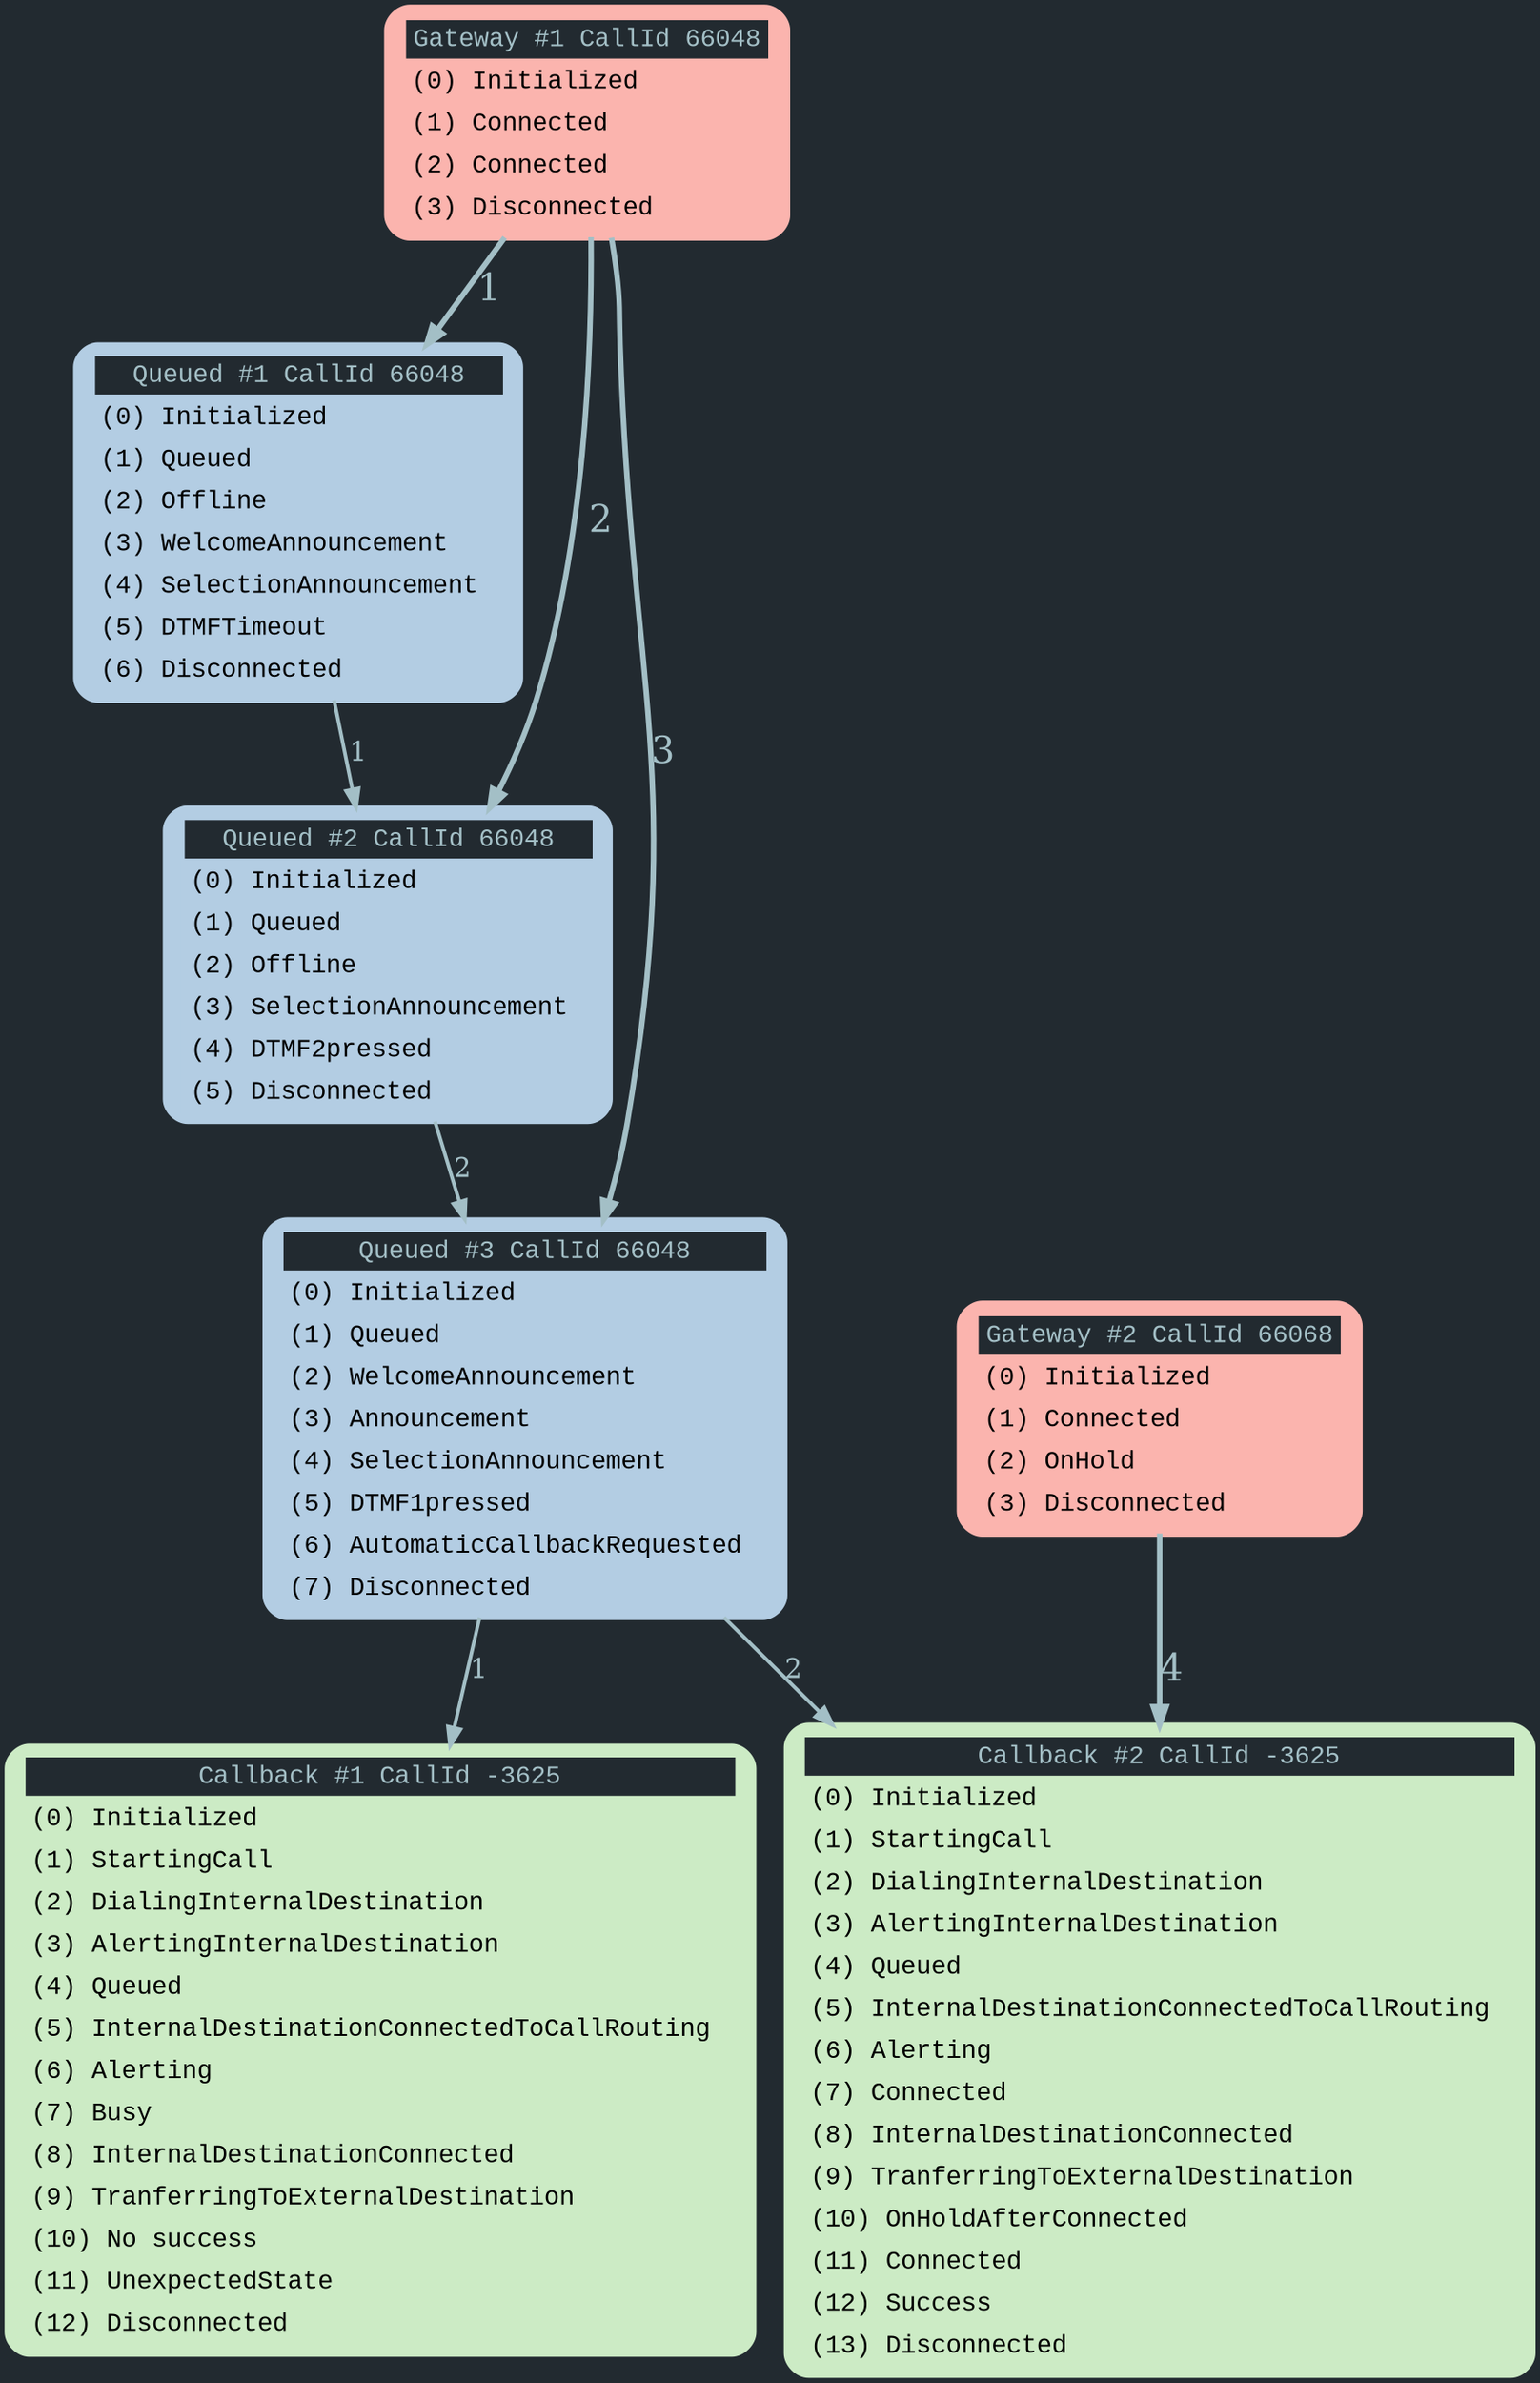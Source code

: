 digraph g {
  edge [color="#A3BFC6"]
  graph [bgcolor="#222A30" color="#A3BFC6" fontsize=30 labelloc="t" splines=true overlap=false rankdir = "TB"];
  ratio = auto;

  "Gateway1" [ style = "filled, bold" color="#fbb4ae" penwidth = 4 fillcolor = "#fbb4ae" fontname = "Courier New" shape = "Mrecord" label =<<table border="0" cellborder="0" cellpadding="3" bgcolor="#fbb4ae"><tr><td bgcolor="#222A30" align="center" colspan="2"><font color="#A3BFC6">Gateway #1 CallId 66048</font></td></tr><tr><td align="left" port="r0">&#40;0&#41; Initialized </td></tr><tr><td align="left" port="r1">&#40;1&#41; Connected </td></tr><tr><td align="left" port="r1">&#40;2&#41; Connected </td></tr><tr><td align="left" port="r2">&#40;3&#41; Disconnected </td></tr></table>> ];

  "Gateway2" [ style = "filled, bold" color="#fbb4ae" penwidth = 4 fillcolor = "#fbb4ae" fontname = "Courier New" shape = "Mrecord" label =<<table border="0" cellborder="0" cellpadding="3" bgcolor="#fbb4ae"><tr><td bgcolor="#222A30" align="center" colspan="2"><font color="#A3BFC6">Gateway #2 CallId 66068</font></td></tr><tr><td align="left" port="r0">&#40;0&#41; Initialized </td></tr><tr><td align="left" port="r1">&#40;1&#41; Connected </td></tr><tr><td align="left" port="r2">&#40;2&#41; OnHold </td></tr><tr><td align="left" port="r2">&#40;3&#41; Disconnected </td></tr></table>> ];

  "Queued1" [ style = "filled, bold" color="#b3cde3" penwidth = 3 fillcolor = "#b3cde3" fontname = "Courier New" shape = "Mrecord" label =<<table border="0" cellborder="0" cellpadding="3" bgcolor="#b3cde3"><tr><td bgcolor="#222A30" align="center" colspan="2"><font color="#A3BFC6">Queued #1 CallId 66048</font></td></tr><tr><td align="left" port="r0">&#40;0&#41; Initialized </td></tr><tr><td align="left" port="r1">&#40;1&#41; Queued </td></tr><tr><td align="left" port="r2">&#40;2&#41; Offline </td></tr><tr><td align="left" port="r2">&#40;3&#41; WelcomeAnnouncement </td></tr><tr><td align="left" port="r2">&#40;4&#41; SelectionAnnouncement </td></tr><tr><td align="left" port="r2">&#40;5&#41; DTMFTimeout </td></tr><tr><td align="left" port="r2">&#40;6&#41; Disconnected </td></tr></table>> ];

  "Queued2" [ style = "filled, bold" color="#b3cde3" penwidth = 3 fillcolor = "#b3cde3" fontname = "Courier New" shape = "Mrecord" label =<<table border="0" cellborder="0" cellpadding="3" bgcolor="#b3cde3"><tr><td bgcolor="#222A30" align="center" colspan="2"><font color="#A3BFC6">Queued #2 CallId 66048</font></td></tr><tr><td align="left" port="r0">&#40;0&#41; Initialized </td></tr><tr><td align="left" port="r1">&#40;1&#41; Queued </td></tr><tr><td align="left" port="r2">&#40;2&#41; Offline </td></tr><tr><td align="left" port="r2">&#40;3&#41; SelectionAnnouncement </td></tr><tr><td align="left" port="r2">&#40;4&#41; DTMF2pressed </td></tr><tr><td align="left" port="r2">&#40;5&#41; Disconnected </td></tr></table>> ];

  "Queued3" [ style = "filled, bold" color="#b3cde3" penwidth = 3 fillcolor = "#b3cde3" fontname = "Courier New" shape = "Mrecord" label =<<table border="0" cellborder="0" cellpadding="3" bgcolor="#b3cde3"><tr><td bgcolor="#222A30" align="center" colspan="2"><font color="#A3BFC6">Queued #3 CallId 66048</font></td></tr><tr><td align="left" port="r0">&#40;0&#41; Initialized </td></tr><tr><td align="left" port="r1">&#40;1&#41; Queued </td></tr><tr><td align="left" port="r2">&#40;2&#41; WelcomeAnnouncement </td></tr><tr><td align="left" port="r2">&#40;3&#41; Announcement </td></tr><tr><td align="left" port="r2">&#40;4&#41; SelectionAnnouncement </td></tr><tr><td align="left" port="r2">&#40;5&#41; DTMF1pressed </td></tr><tr><td align="left" port="r2">&#40;6&#41; AutomaticCallbackRequested </td></tr><tr><td align="left" port="r2">&#40;7&#41; Disconnected </td></tr></table>> ];

  "Callback1" [ style = "filled, bold" color="#ccebc5" penwidth = 3 fillcolor = "#ccebc5" fontname = "Courier New" shape = "Mrecord" label =<<table border="0" cellborder="0" cellpadding="3" bgcolor="#ccebc5"><tr><td bgcolor="#222A30" align="center" colspan="2"><font color="#A3BFC6">Callback #1 CallId -3625</font></td></tr><tr><td align="left" port="r0">&#40;0&#41; Initialized </td></tr><tr><td align="left" port="r1">&#40;1&#41; StartingCall </td></tr><tr><td align="left" port="r2">&#40;2&#41; DialingInternalDestination </td></tr><tr><td align="left" port="r2">&#40;3&#41; AlertingInternalDestination </td></tr><tr><td align="left" port="r2">&#40;4&#41; Queued </td></tr><tr><td align="left" port="r2">&#40;5&#41; InternalDestinationConnectedToCallRouting </td></tr><tr><td align="left" port="r2">&#40;6&#41; Alerting </td></tr><tr><td align="left" port="r2">&#40;7&#41; Busy </td></tr><tr><td align="left" port="r2">&#40;8&#41; InternalDestinationConnected </td></tr><tr><td align="left" port="r2">&#40;9&#41; TranferringToExternalDestination </td></tr><tr><td align="left" port="r2">&#40;10&#41; No success </td></tr><tr><td align="left" port="r2">&#40;11&#41; UnexpectedState </td></tr><tr><td align="left" port="r2">&#40;12&#41; Disconnected </td></tr></table>> ];

  "Callback2" [ style = "filled, bold" color="#ccebc5" penwidth = 3 fillcolor = "#ccebc5" fontname = "Courier New" shape = "Mrecord" label =<<table border="0" cellborder="0" cellpadding="3" bgcolor="#ccebc5"><tr><td bgcolor="#222A30" align="center" colspan="2"><font color="#A3BFC6">Callback #2 CallId -3625</font></td></tr><tr><td align="left" port="r0">&#40;0&#41; Initialized </td></tr><tr><td align="left" port="r1">&#40;1&#41; StartingCall </td></tr><tr><td align="left" port="r2">&#40;2&#41; DialingInternalDestination </td></tr><tr><td align="left" port="r2">&#40;3&#41; AlertingInternalDestination </td></tr><tr><td align="left" port="r2">&#40;4&#41; Queued </td></tr><tr><td align="left" port="r2">&#40;5&#41; InternalDestinationConnectedToCallRouting </td></tr><tr><td align="left" port="r2">&#40;6&#41; Alerting </td></tr><tr><td align="left" port="r2">&#40;7&#41; Connected </td></tr><tr><td align="left" port="r2">&#40;8&#41; InternalDestinationConnected </td></tr><tr><td align="left" port="r2">&#40;9&#41; TranferringToExternalDestination </td></tr><tr><td align="left" port="r2">&#40;10&#41; OnHoldAfterConnected </td></tr><tr><td align="left" port="r2">&#40;11&#41; Connected </td></tr><tr><td align="left" port="r2">&#40;12&#41; Success </td></tr><tr><td align="left" port="r2">&#40;13&#41; Disconnected </td></tr></table>> ];


  Gateway1 -> Queued1 [ penwidth = 3 fontsize = 20 fontcolor = "#A3BFC6" label = "1" ];
  Gateway1 -> Queued2 [ penwidth = 3 fontsize = 20 fontcolor = "#A3BFC6" label = "2" ];
  Gateway1 -> Queued3 [ penwidth = 3 fontsize = 20 fontcolor = "#A3BFC6" label = "3" ];
  Gateway2 -> Callback2 [ penwidth = 3 fontsize = 20 fontcolor = "#A3BFC6" label = "4" ];

  Queued1 -> Queued2 [ penwidth = 2 fontsize = 15 fontcolor = "#A3BFC6" label = "1" ];
  Queued2 -> Queued3 [ penwidth = 2 fontsize = 15 fontcolor = "#A3BFC6" label = "2" ];

  Queued3 -> Callback1 [ penwidth = 2 fontsize = 15 fontcolor = "#A3BFC6" label = "1" ];
  Queued3 -> Callback2 [ penwidth = 2 fontsize = 15 fontcolor = "#A3BFC6" label = "2" ];

}
